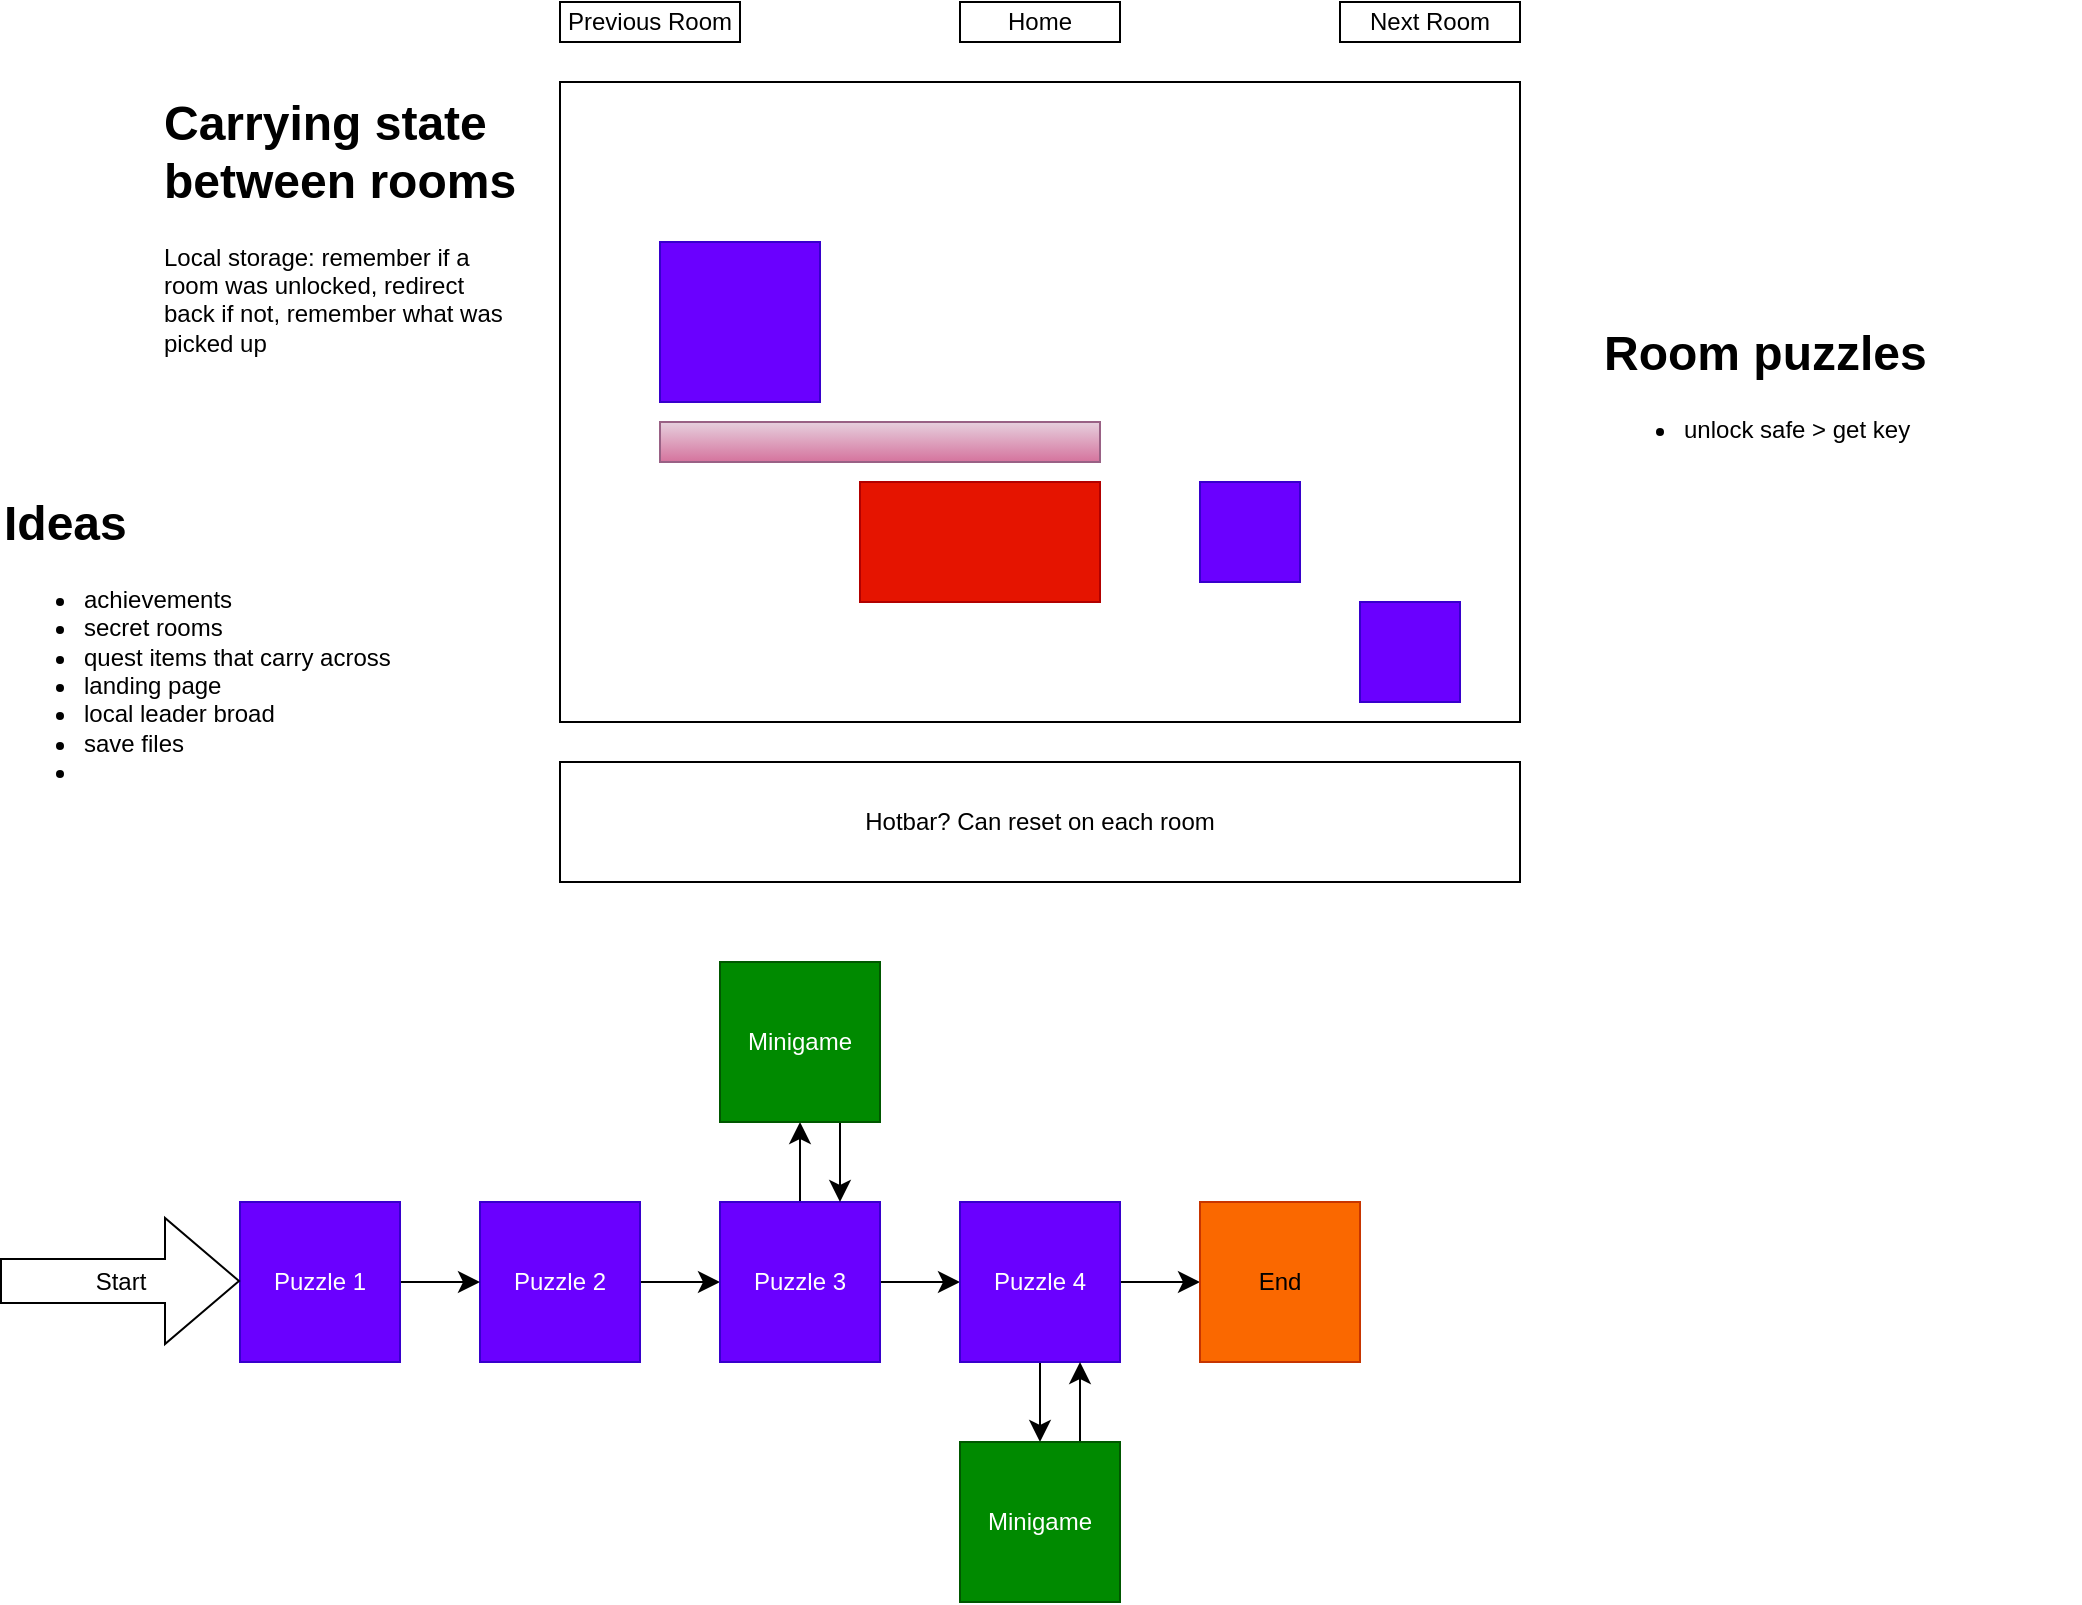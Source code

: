 <mxfile version="26.0.14">
  <diagram name="Page-1" id="HF4c1UTiVbdlKXjr9Abs">
    <mxGraphModel dx="1764" dy="1250" grid="1" gridSize="10" guides="1" tooltips="1" connect="1" arrows="1" fold="1" page="0" pageScale="1" pageWidth="850" pageHeight="1100" math="0" shadow="0">
      <root>
        <mxCell id="0" />
        <mxCell id="1" parent="0" />
        <mxCell id="JJV7NP8qMqMK8vtjLvEn-2" value="" style="rounded=0;whiteSpace=wrap;html=1;" parent="1" vertex="1">
          <mxGeometry x="-80" width="480" height="320" as="geometry" />
        </mxCell>
        <mxCell id="JJV7NP8qMqMK8vtjLvEn-3" value="Home" style="rounded=0;whiteSpace=wrap;html=1;" parent="1" vertex="1">
          <mxGeometry x="120" y="-40" width="80" height="20" as="geometry" />
        </mxCell>
        <mxCell id="JJV7NP8qMqMK8vtjLvEn-4" value="Previous Room" style="rounded=0;whiteSpace=wrap;html=1;" parent="1" vertex="1">
          <mxGeometry x="-80" y="-40" width="90" height="20" as="geometry" />
        </mxCell>
        <mxCell id="JJV7NP8qMqMK8vtjLvEn-5" value="Next Room" style="rounded=0;whiteSpace=wrap;html=1;" parent="1" vertex="1">
          <mxGeometry x="310" y="-40" width="90" height="20" as="geometry" />
        </mxCell>
        <mxCell id="JJV7NP8qMqMK8vtjLvEn-6" value="Hotbar? Can reset on each room" style="rounded=0;whiteSpace=wrap;html=1;" parent="1" vertex="1">
          <mxGeometry x="-80" y="340" width="480" height="60" as="geometry" />
        </mxCell>
        <mxCell id="JJV7NP8qMqMK8vtjLvEn-7" value="" style="whiteSpace=wrap;html=1;aspect=fixed;fillColor=#6a00ff;fontColor=#ffffff;strokeColor=#3700CC;" parent="1" vertex="1">
          <mxGeometry x="-30" y="80" width="80" height="80" as="geometry" />
        </mxCell>
        <mxCell id="JJV7NP8qMqMK8vtjLvEn-8" value="" style="whiteSpace=wrap;html=1;aspect=fixed;fillColor=#6a00ff;fontColor=#ffffff;strokeColor=#3700CC;" parent="1" vertex="1">
          <mxGeometry x="320" y="260" width="50" height="50" as="geometry" />
        </mxCell>
        <mxCell id="JJV7NP8qMqMK8vtjLvEn-9" value="" style="whiteSpace=wrap;html=1;aspect=fixed;fillColor=#6a00ff;fontColor=#ffffff;strokeColor=#3700CC;" parent="1" vertex="1">
          <mxGeometry x="240" y="200" width="50" height="50" as="geometry" />
        </mxCell>
        <mxCell id="JJV7NP8qMqMK8vtjLvEn-10" value="" style="rounded=0;whiteSpace=wrap;html=1;fillColor=#e6d0de;strokeColor=#996185;gradientColor=#d5739d;" parent="1" vertex="1">
          <mxGeometry x="-30" y="170" width="220" height="20" as="geometry" />
        </mxCell>
        <mxCell id="JJV7NP8qMqMK8vtjLvEn-11" value="" style="rounded=0;whiteSpace=wrap;html=1;fillColor=#e51400;strokeColor=#B20000;fontColor=#ffffff;" parent="1" vertex="1">
          <mxGeometry x="70" y="200" width="120" height="60" as="geometry" />
        </mxCell>
        <mxCell id="JJV7NP8qMqMK8vtjLvEn-13" value="&lt;h1 style=&quot;margin-top: 0px;&quot;&gt;Carrying state between rooms&lt;/h1&gt;&lt;p&gt;Local storage: remember if a room was unlocked, redirect back if not, remember what was picked up&lt;/p&gt;" style="text;html=1;whiteSpace=wrap;overflow=hidden;rounded=0;" parent="1" vertex="1">
          <mxGeometry x="-280" width="180" height="160" as="geometry" />
        </mxCell>
        <mxCell id="Tg1wBogOaNXyl56e0BYg-1" value="&lt;h1 style=&quot;margin-top: 0px;&quot;&gt;Ideas&lt;/h1&gt;&lt;ul&gt;&lt;li&gt;achievements&lt;/li&gt;&lt;li&gt;secret rooms&lt;/li&gt;&lt;li&gt;quest items that carry across&lt;/li&gt;&lt;li&gt;landing page&lt;/li&gt;&lt;li&gt;local leader broad&lt;/li&gt;&lt;li&gt;save files&lt;/li&gt;&lt;li&gt;&lt;br&gt;&lt;/li&gt;&lt;/ul&gt;" style="text;html=1;whiteSpace=wrap;overflow=hidden;rounded=0;" parent="1" vertex="1">
          <mxGeometry x="-360" y="200" width="240" height="220" as="geometry" />
        </mxCell>
        <mxCell id="Tg1wBogOaNXyl56e0BYg-3" value="&lt;h1 style=&quot;margin-top: 0px;&quot;&gt;Room puzzles&lt;/h1&gt;&lt;ul&gt;&lt;li&gt;unlock safe &amp;gt; get key&lt;/li&gt;&lt;/ul&gt;" style="text;html=1;whiteSpace=wrap;overflow=hidden;rounded=0;" parent="1" vertex="1">
          <mxGeometry x="440" y="115" width="240" height="220" as="geometry" />
        </mxCell>
        <mxCell id="pXol61Bcyo_BXOwHgApD-3" style="edgeStyle=none;curved=1;rounded=0;orthogonalLoop=1;jettySize=auto;html=1;exitX=1;exitY=0.5;exitDx=0;exitDy=0;entryX=0;entryY=0.5;entryDx=0;entryDy=0;fontSize=12;startSize=8;endSize=8;" edge="1" parent="1" source="Tg1wBogOaNXyl56e0BYg-4" target="Tg1wBogOaNXyl56e0BYg-5">
          <mxGeometry relative="1" as="geometry" />
        </mxCell>
        <mxCell id="Tg1wBogOaNXyl56e0BYg-4" value="Puzzle 2" style="whiteSpace=wrap;html=1;aspect=fixed;fillColor=#6a00ff;fontColor=#ffffff;strokeColor=#3700CC;" parent="1" vertex="1">
          <mxGeometry x="-120" y="560" width="80" height="80" as="geometry" />
        </mxCell>
        <mxCell id="pXol61Bcyo_BXOwHgApD-4" style="edgeStyle=none;curved=1;rounded=0;orthogonalLoop=1;jettySize=auto;html=1;exitX=1;exitY=0.5;exitDx=0;exitDy=0;entryX=0;entryY=0.5;entryDx=0;entryDy=0;fontSize=12;startSize=8;endSize=8;" edge="1" parent="1" source="Tg1wBogOaNXyl56e0BYg-5" target="Tg1wBogOaNXyl56e0BYg-6">
          <mxGeometry relative="1" as="geometry" />
        </mxCell>
        <mxCell id="pXol61Bcyo_BXOwHgApD-6" style="edgeStyle=none;curved=1;rounded=0;orthogonalLoop=1;jettySize=auto;html=1;exitX=0.5;exitY=0;exitDx=0;exitDy=0;entryX=0.5;entryY=1;entryDx=0;entryDy=0;fontSize=12;startSize=8;endSize=8;" edge="1" parent="1" source="Tg1wBogOaNXyl56e0BYg-5" target="Tg1wBogOaNXyl56e0BYg-9">
          <mxGeometry relative="1" as="geometry" />
        </mxCell>
        <mxCell id="Tg1wBogOaNXyl56e0BYg-5" value="Puzzle 3" style="whiteSpace=wrap;html=1;aspect=fixed;fillColor=#6a00ff;fontColor=#ffffff;strokeColor=#3700CC;" parent="1" vertex="1">
          <mxGeometry y="560" width="80" height="80" as="geometry" />
        </mxCell>
        <mxCell id="pXol61Bcyo_BXOwHgApD-5" style="edgeStyle=none;curved=1;rounded=0;orthogonalLoop=1;jettySize=auto;html=1;exitX=1;exitY=0.5;exitDx=0;exitDy=0;entryX=0;entryY=0.5;entryDx=0;entryDy=0;fontSize=12;startSize=8;endSize=8;" edge="1" parent="1" source="Tg1wBogOaNXyl56e0BYg-6" target="Tg1wBogOaNXyl56e0BYg-7">
          <mxGeometry relative="1" as="geometry" />
        </mxCell>
        <mxCell id="pXol61Bcyo_BXOwHgApD-8" style="edgeStyle=none;curved=1;rounded=0;orthogonalLoop=1;jettySize=auto;html=1;exitX=0.5;exitY=1;exitDx=0;exitDy=0;entryX=0.5;entryY=0;entryDx=0;entryDy=0;fontSize=12;startSize=8;endSize=8;" edge="1" parent="1" source="Tg1wBogOaNXyl56e0BYg-6" target="Tg1wBogOaNXyl56e0BYg-8">
          <mxGeometry relative="1" as="geometry" />
        </mxCell>
        <mxCell id="Tg1wBogOaNXyl56e0BYg-6" value="Puzzle 4" style="whiteSpace=wrap;html=1;aspect=fixed;fillColor=#6a00ff;fontColor=#ffffff;strokeColor=#3700CC;" parent="1" vertex="1">
          <mxGeometry x="120" y="560" width="80" height="80" as="geometry" />
        </mxCell>
        <mxCell id="Tg1wBogOaNXyl56e0BYg-7" value="End" style="whiteSpace=wrap;html=1;aspect=fixed;fillColor=#fa6800;fontColor=#000000;strokeColor=#C73500;" parent="1" vertex="1">
          <mxGeometry x="240" y="560" width="80" height="80" as="geometry" />
        </mxCell>
        <mxCell id="pXol61Bcyo_BXOwHgApD-9" style="edgeStyle=none;curved=1;rounded=0;orthogonalLoop=1;jettySize=auto;html=1;exitX=0.75;exitY=0;exitDx=0;exitDy=0;entryX=0.75;entryY=1;entryDx=0;entryDy=0;fontSize=12;startSize=8;endSize=8;" edge="1" parent="1" source="Tg1wBogOaNXyl56e0BYg-8" target="Tg1wBogOaNXyl56e0BYg-6">
          <mxGeometry relative="1" as="geometry" />
        </mxCell>
        <mxCell id="Tg1wBogOaNXyl56e0BYg-8" value="Minigame" style="whiteSpace=wrap;html=1;aspect=fixed;fillColor=#008a00;fontColor=#ffffff;strokeColor=#005700;" parent="1" vertex="1">
          <mxGeometry x="120" y="680" width="80" height="80" as="geometry" />
        </mxCell>
        <mxCell id="pXol61Bcyo_BXOwHgApD-7" style="edgeStyle=none;curved=1;rounded=0;orthogonalLoop=1;jettySize=auto;html=1;exitX=0.75;exitY=1;exitDx=0;exitDy=0;entryX=0.75;entryY=0;entryDx=0;entryDy=0;fontSize=12;startSize=8;endSize=8;" edge="1" parent="1" source="Tg1wBogOaNXyl56e0BYg-9" target="Tg1wBogOaNXyl56e0BYg-5">
          <mxGeometry relative="1" as="geometry" />
        </mxCell>
        <mxCell id="Tg1wBogOaNXyl56e0BYg-9" value="Minigame" style="whiteSpace=wrap;html=1;aspect=fixed;fillColor=#008a00;fontColor=#ffffff;strokeColor=#005700;" parent="1" vertex="1">
          <mxGeometry y="440" width="80" height="80" as="geometry" />
        </mxCell>
        <mxCell id="pXol61Bcyo_BXOwHgApD-2" style="edgeStyle=none;curved=1;rounded=0;orthogonalLoop=1;jettySize=auto;html=1;exitX=1;exitY=0.5;exitDx=0;exitDy=0;entryX=0;entryY=0.5;entryDx=0;entryDy=0;fontSize=12;startSize=8;endSize=8;" edge="1" parent="1" source="Tg1wBogOaNXyl56e0BYg-10" target="Tg1wBogOaNXyl56e0BYg-4">
          <mxGeometry relative="1" as="geometry" />
        </mxCell>
        <mxCell id="Tg1wBogOaNXyl56e0BYg-10" value="Puzzle 1" style="whiteSpace=wrap;html=1;aspect=fixed;fillColor=#6a00ff;fontColor=#ffffff;strokeColor=#3700CC;" parent="1" vertex="1">
          <mxGeometry x="-240" y="560" width="80" height="80" as="geometry" />
        </mxCell>
        <mxCell id="pXol61Bcyo_BXOwHgApD-10" value="Start" style="shape=flexArrow;endArrow=classic;html=1;rounded=0;fontSize=12;startSize=8;endSize=12;curved=1;width=22;endWidth=40;" edge="1" parent="1">
          <mxGeometry width="50" height="50" relative="1" as="geometry">
            <mxPoint x="-360" y="599.5" as="sourcePoint" />
            <mxPoint x="-240" y="599.5" as="targetPoint" />
          </mxGeometry>
        </mxCell>
      </root>
    </mxGraphModel>
  </diagram>
</mxfile>
